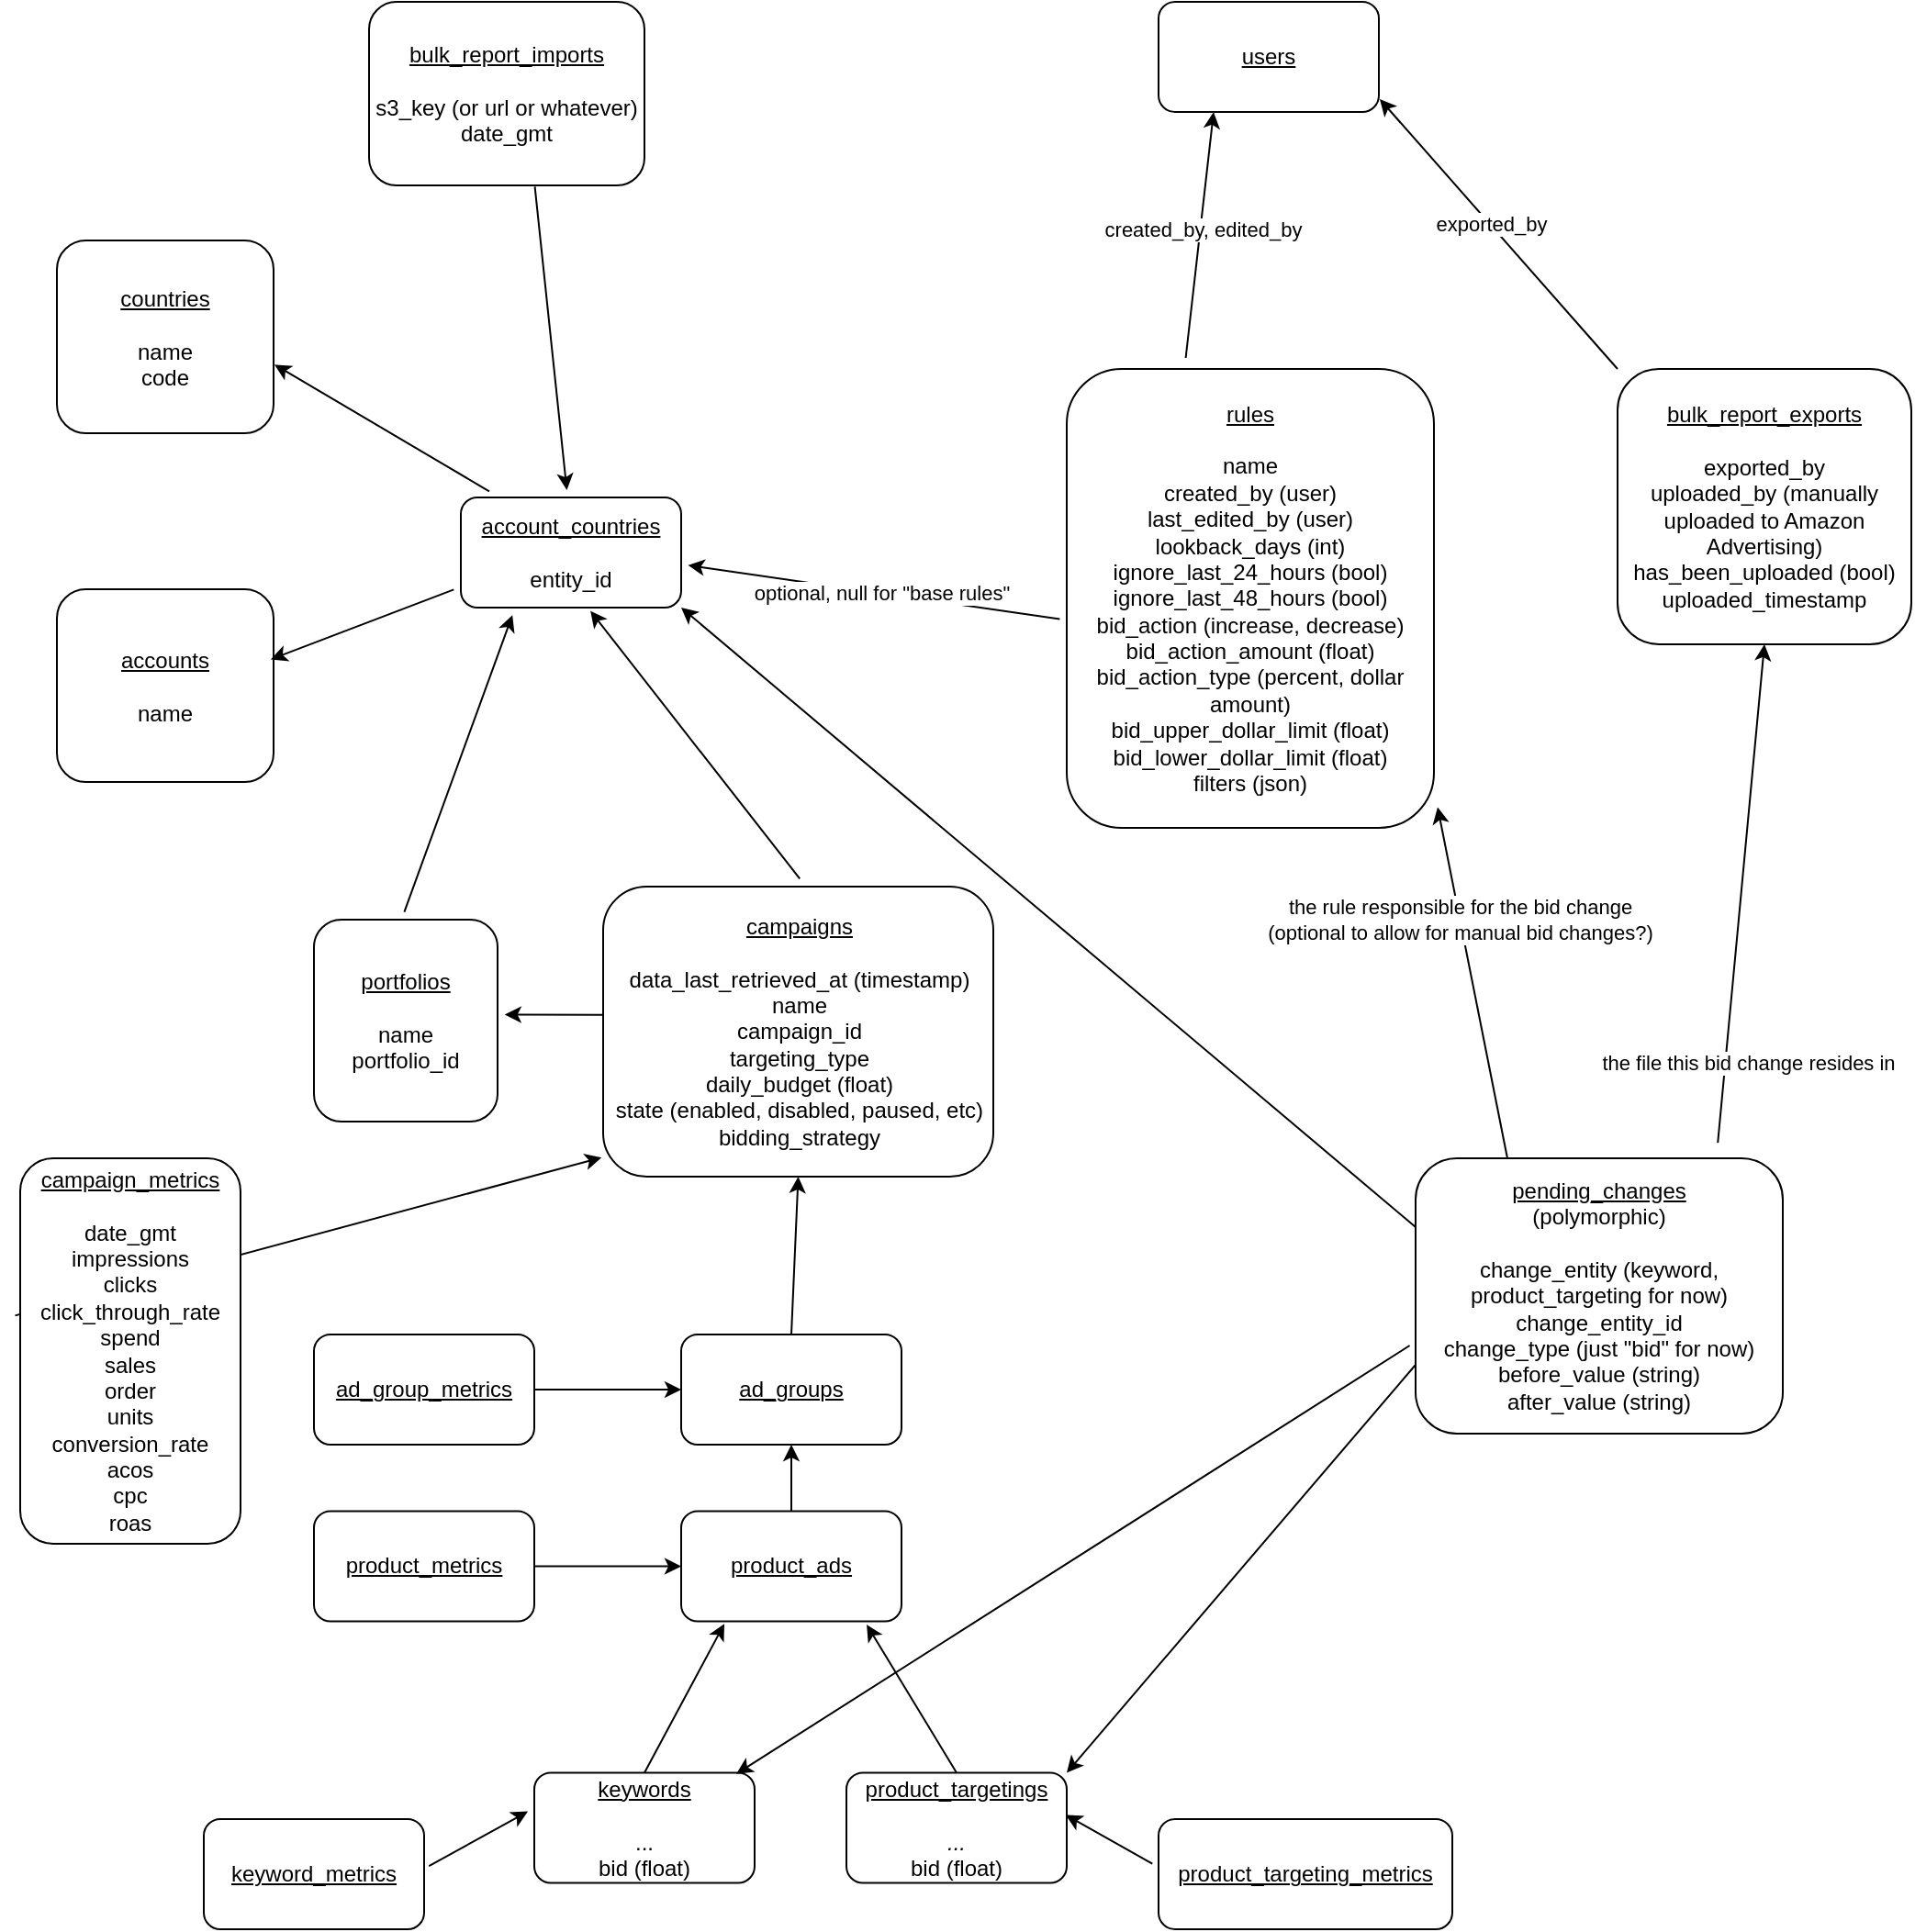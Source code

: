 <mxfile version="21.3.2" type="device">
  <diagram id="C5RBs43oDa-KdzZeNtuy" name="Page-1">
    <mxGraphModel dx="1202" dy="788" grid="1" gridSize="10" guides="1" tooltips="1" connect="1" arrows="1" fold="1" page="1" pageScale="1" pageWidth="1200" pageHeight="1600" math="0" shadow="0">
      <root>
        <mxCell id="WIyWlLk6GJQsqaUBKTNV-0" />
        <mxCell id="WIyWlLk6GJQsqaUBKTNV-1" parent="WIyWlLk6GJQsqaUBKTNV-0" />
        <mxCell id="C941HvQNo79cvWIylwDC-0" value="&lt;u&gt;account_countries&lt;br&gt;&lt;/u&gt;&lt;br&gt;entity_id" style="rounded=1;whiteSpace=wrap;html=1;" parent="WIyWlLk6GJQsqaUBKTNV-1" vertex="1">
          <mxGeometry x="300" y="590" width="120" height="60" as="geometry" />
        </mxCell>
        <mxCell id="C941HvQNo79cvWIylwDC-2" value="" style="endArrow=classic;html=1;rounded=0;entryX=1.031;entryY=0.615;entryDx=0;entryDy=0;entryPerimeter=0;exitX=-0.019;exitY=0.545;exitDx=0;exitDy=0;exitPerimeter=0;" parent="WIyWlLk6GJQsqaUBKTNV-1" source="C941HvQNo79cvWIylwDC-6" target="C941HvQNo79cvWIylwDC-0" edge="1">
          <mxGeometry width="50" height="50" relative="1" as="geometry">
            <mxPoint x="500.92" y="670.38" as="sourcePoint" />
            <mxPoint x="382" y="635" as="targetPoint" />
          </mxGeometry>
        </mxCell>
        <mxCell id="C941HvQNo79cvWIylwDC-13" value="optional, null for &quot;base rules&quot;" style="edgeLabel;html=1;align=center;verticalAlign=middle;resizable=0;points=[];" parent="C941HvQNo79cvWIylwDC-2" vertex="1" connectable="0">
          <mxGeometry x="-0.044" relative="1" as="geometry">
            <mxPoint as="offset" />
          </mxGeometry>
        </mxCell>
        <mxCell id="C941HvQNo79cvWIylwDC-3" value="&lt;u&gt;countries&lt;/u&gt;&lt;br&gt;&lt;br&gt;name&lt;br&gt;code" style="rounded=1;whiteSpace=wrap;html=1;" parent="WIyWlLk6GJQsqaUBKTNV-1" vertex="1">
          <mxGeometry x="80" y="450" width="118" height="105" as="geometry" />
        </mxCell>
        <mxCell id="C941HvQNo79cvWIylwDC-6" value="&lt;u&gt;rules&lt;/u&gt;&lt;br&gt;&lt;br&gt;name&lt;br&gt;created_by (user)&lt;br&gt;last_edited_by (user)&lt;br&gt;lookback_days (int)&lt;br&gt;ignore_last_24_hours (bool)&lt;br&gt;ignore_last_48_hours (bool)&lt;br&gt;bid_action (increase, decrease)&lt;br&gt;bid_action_amount (float)&lt;br&gt;bid_action_type (percent, dollar amount)&lt;br&gt;bid_upper_dollar_limit (float)&lt;br&gt;bid_lower_dollar_limit (float)&lt;br&gt;filters (json)" style="rounded=1;whiteSpace=wrap;html=1;" parent="WIyWlLk6GJQsqaUBKTNV-1" vertex="1">
          <mxGeometry x="630" y="520" width="200" height="250" as="geometry" />
        </mxCell>
        <mxCell id="C941HvQNo79cvWIylwDC-7" value="&lt;u&gt;users&lt;/u&gt;" style="rounded=1;whiteSpace=wrap;html=1;" parent="WIyWlLk6GJQsqaUBKTNV-1" vertex="1">
          <mxGeometry x="680" y="320" width="120" height="60" as="geometry" />
        </mxCell>
        <mxCell id="C941HvQNo79cvWIylwDC-8" value="" style="endArrow=classic;html=1;rounded=0;entryX=0.25;entryY=1;entryDx=0;entryDy=0;exitX=0.324;exitY=-0.024;exitDx=0;exitDy=0;exitPerimeter=0;" parent="WIyWlLk6GJQsqaUBKTNV-1" source="C941HvQNo79cvWIylwDC-6" target="C941HvQNo79cvWIylwDC-7" edge="1">
          <mxGeometry width="50" height="50" relative="1" as="geometry">
            <mxPoint x="792" y="765" as="sourcePoint" />
            <mxPoint x="792" y="695" as="targetPoint" />
          </mxGeometry>
        </mxCell>
        <mxCell id="C941HvQNo79cvWIylwDC-9" value="created_by, edited_by" style="edgeLabel;html=1;align=center;verticalAlign=middle;resizable=0;points=[];" parent="C941HvQNo79cvWIylwDC-8" vertex="1" connectable="0">
          <mxGeometry x="0.046" y="-1" relative="1" as="geometry">
            <mxPoint as="offset" />
          </mxGeometry>
        </mxCell>
        <mxCell id="C941HvQNo79cvWIylwDC-12" value="&lt;u&gt;bulk_report_imports&lt;br&gt;&lt;/u&gt;&lt;br&gt;s3_key (or url or whatever)&lt;br&gt;date_gmt" style="rounded=1;whiteSpace=wrap;html=1;" parent="WIyWlLk6GJQsqaUBKTNV-1" vertex="1">
          <mxGeometry x="250" y="320" width="150" height="100" as="geometry" />
        </mxCell>
        <mxCell id="C941HvQNo79cvWIylwDC-14" value="&lt;u&gt;bulk_report_exports&lt;/u&gt;&lt;br&gt;&lt;br&gt;exported_by&lt;br&gt;uploaded_by (manually uploaded to Amazon Advertising)&lt;br&gt;has_been_uploaded (bool)&lt;br&gt;uploaded_timestamp" style="rounded=1;whiteSpace=wrap;html=1;" parent="WIyWlLk6GJQsqaUBKTNV-1" vertex="1">
          <mxGeometry x="930" y="520" width="160" height="150" as="geometry" />
        </mxCell>
        <mxCell id="C941HvQNo79cvWIylwDC-17" value="" style="endArrow=classic;html=1;rounded=0;entryX=1.004;entryY=0.883;entryDx=0;entryDy=0;exitX=0;exitY=0;exitDx=0;exitDy=0;entryPerimeter=0;" parent="WIyWlLk6GJQsqaUBKTNV-1" source="C941HvQNo79cvWIylwDC-14" target="C941HvQNo79cvWIylwDC-7" edge="1">
          <mxGeometry width="50" height="50" relative="1" as="geometry">
            <mxPoint x="960" y="370" as="sourcePoint" />
            <mxPoint x="832" y="325" as="targetPoint" />
          </mxGeometry>
        </mxCell>
        <mxCell id="C941HvQNo79cvWIylwDC-18" value="exported_by" style="edgeLabel;html=1;align=center;verticalAlign=middle;resizable=0;points=[];" parent="C941HvQNo79cvWIylwDC-17" vertex="1" connectable="0">
          <mxGeometry x="0.074" relative="1" as="geometry">
            <mxPoint as="offset" />
          </mxGeometry>
        </mxCell>
        <mxCell id="C941HvQNo79cvWIylwDC-24" value="&lt;u&gt;pending_changes&lt;/u&gt;&lt;br&gt;(polymorphic)&lt;br&gt;&lt;br&gt;change_entity (keyword, product_targeting for now)&lt;br&gt;change_entity_id&lt;br&gt;change_type (just &quot;bid&quot; for now)&lt;br&gt;before_value (string)&lt;br&gt;after_value (string)" style="whiteSpace=wrap;html=1;rounded=1;" parent="WIyWlLk6GJQsqaUBKTNV-1" vertex="1">
          <mxGeometry x="820" y="950" width="200" height="150" as="geometry" />
        </mxCell>
        <mxCell id="C941HvQNo79cvWIylwDC-26" value="" style="endArrow=classic;html=1;rounded=0;exitX=0.823;exitY=-0.056;exitDx=0;exitDy=0;exitPerimeter=0;entryX=0.5;entryY=1;entryDx=0;entryDy=0;" parent="WIyWlLk6GJQsqaUBKTNV-1" source="C941HvQNo79cvWIylwDC-24" target="C941HvQNo79cvWIylwDC-14" edge="1">
          <mxGeometry width="50" height="50" relative="1" as="geometry">
            <mxPoint x="650" y="320" as="sourcePoint" />
            <mxPoint x="770" y="320" as="targetPoint" />
          </mxGeometry>
        </mxCell>
        <mxCell id="C941HvQNo79cvWIylwDC-29" value="the file this bid change resides in" style="edgeLabel;html=1;align=center;verticalAlign=middle;resizable=0;points=[];" parent="C941HvQNo79cvWIylwDC-26" vertex="1" connectable="0">
          <mxGeometry x="-0.228" relative="1" as="geometry">
            <mxPoint x="6" y="61" as="offset" />
          </mxGeometry>
        </mxCell>
        <mxCell id="C941HvQNo79cvWIylwDC-27" value="" style="endArrow=classic;html=1;rounded=0;exitX=0.25;exitY=0;exitDx=0;exitDy=0;entryX=1.01;entryY=0.955;entryDx=0;entryDy=0;entryPerimeter=0;" parent="WIyWlLk6GJQsqaUBKTNV-1" source="C941HvQNo79cvWIylwDC-24" target="C941HvQNo79cvWIylwDC-6" edge="1">
          <mxGeometry width="50" height="50" relative="1" as="geometry">
            <mxPoint x="580" y="450" as="sourcePoint" />
            <mxPoint x="630" y="400" as="targetPoint" />
          </mxGeometry>
        </mxCell>
        <mxCell id="C941HvQNo79cvWIylwDC-28" value="the rule responsible for the bid change&lt;br&gt;(optional to allow for manual bid changes?)" style="edgeLabel;html=1;align=center;verticalAlign=middle;resizable=0;points=[];" parent="C941HvQNo79cvWIylwDC-27" vertex="1" connectable="0">
          <mxGeometry x="0.085" y="-1" relative="1" as="geometry">
            <mxPoint x="-7" y="-26" as="offset" />
          </mxGeometry>
        </mxCell>
        <mxCell id="C941HvQNo79cvWIylwDC-32" value="" style="endArrow=classic;html=1;rounded=0;entryX=0.481;entryY=-0.067;entryDx=0;entryDy=0;entryPerimeter=0;exitX=0.602;exitY=1.007;exitDx=0;exitDy=0;exitPerimeter=0;" parent="WIyWlLk6GJQsqaUBKTNV-1" source="C941HvQNo79cvWIylwDC-12" target="C941HvQNo79cvWIylwDC-0" edge="1">
          <mxGeometry width="50" height="50" relative="1" as="geometry">
            <mxPoint x="340" y="510" as="sourcePoint" />
            <mxPoint x="390" y="460" as="targetPoint" />
          </mxGeometry>
        </mxCell>
        <mxCell id="wr4JOYPQw7pDmdIU0EW8-0" value="&lt;u&gt;campaigns&lt;/u&gt;&lt;br&gt;&lt;br&gt;data_last_retrieved_at (timestamp)&lt;br&gt;name&lt;br&gt;campaign_id&lt;br&gt;targeting_type&lt;br&gt;daily_budget (float)&lt;br&gt;state (enabled, disabled, paused, etc)&lt;br&gt;bidding_strategy" style="rounded=1;whiteSpace=wrap;html=1;" parent="WIyWlLk6GJQsqaUBKTNV-1" vertex="1">
          <mxGeometry x="377.5" y="802" width="212.5" height="158" as="geometry" />
        </mxCell>
        <mxCell id="wr4JOYPQw7pDmdIU0EW8-1" value="" style="endArrow=classic;html=1;rounded=0;exitX=0.504;exitY=-0.027;exitDx=0;exitDy=0;exitPerimeter=0;entryX=0.588;entryY=1.03;entryDx=0;entryDy=0;entryPerimeter=0;" parent="WIyWlLk6GJQsqaUBKTNV-1" source="wr4JOYPQw7pDmdIU0EW8-0" target="C941HvQNo79cvWIylwDC-0" edge="1">
          <mxGeometry width="50" height="50" relative="1" as="geometry">
            <mxPoint x="370" y="800" as="sourcePoint" />
            <mxPoint x="396" y="730" as="targetPoint" />
          </mxGeometry>
        </mxCell>
        <mxCell id="wr4JOYPQw7pDmdIU0EW8-4" value="&lt;u&gt;portfolios&lt;/u&gt;&lt;br&gt;&lt;br&gt;name&lt;br&gt;portfolio_id" style="rounded=1;whiteSpace=wrap;html=1;" parent="WIyWlLk6GJQsqaUBKTNV-1" vertex="1">
          <mxGeometry x="220" y="820" width="100" height="110" as="geometry" />
        </mxCell>
        <mxCell id="wr4JOYPQw7pDmdIU0EW8-5" value="" style="endArrow=classic;html=1;rounded=0;exitX=0;exitY=0.442;exitDx=0;exitDy=0;exitPerimeter=0;entryX=1.039;entryY=0.47;entryDx=0;entryDy=0;entryPerimeter=0;" parent="WIyWlLk6GJQsqaUBKTNV-1" source="wr4JOYPQw7pDmdIU0EW8-0" target="wr4JOYPQw7pDmdIU0EW8-4" edge="1">
          <mxGeometry width="50" height="50" relative="1" as="geometry">
            <mxPoint x="370" y="830" as="sourcePoint" />
            <mxPoint x="420" y="780" as="targetPoint" />
          </mxGeometry>
        </mxCell>
        <mxCell id="wr4JOYPQw7pDmdIU0EW8-6" value="" style="endArrow=classic;html=1;rounded=0;exitX=0.492;exitY=-0.038;exitDx=0;exitDy=0;exitPerimeter=0;entryX=0.234;entryY=1.068;entryDx=0;entryDy=0;entryPerimeter=0;" parent="WIyWlLk6GJQsqaUBKTNV-1" source="wr4JOYPQw7pDmdIU0EW8-4" target="C941HvQNo79cvWIylwDC-0" edge="1">
          <mxGeometry width="50" height="50" relative="1" as="geometry">
            <mxPoint x="300" y="780" as="sourcePoint" />
            <mxPoint x="350" y="730" as="targetPoint" />
          </mxGeometry>
        </mxCell>
        <mxCell id="wr4JOYPQw7pDmdIU0EW8-7" value="&lt;u&gt;ad_groups&lt;/u&gt;" style="rounded=1;whiteSpace=wrap;html=1;" parent="WIyWlLk6GJQsqaUBKTNV-1" vertex="1">
          <mxGeometry x="420" y="1046" width="120" height="60" as="geometry" />
        </mxCell>
        <mxCell id="wr4JOYPQw7pDmdIU0EW8-8" value="&lt;u&gt;keywords&lt;/u&gt;&lt;br&gt;&lt;br&gt;...&lt;br&gt;bid (float)" style="rounded=1;whiteSpace=wrap;html=1;" parent="WIyWlLk6GJQsqaUBKTNV-1" vertex="1">
          <mxGeometry x="340" y="1284.75" width="120" height="60" as="geometry" />
        </mxCell>
        <mxCell id="wr4JOYPQw7pDmdIU0EW8-9" value="&lt;u&gt;product_ads&lt;br&gt;&lt;/u&gt;" style="rounded=1;whiteSpace=wrap;html=1;" parent="WIyWlLk6GJQsqaUBKTNV-1" vertex="1">
          <mxGeometry x="420" y="1142.25" width="120" height="60" as="geometry" />
        </mxCell>
        <mxCell id="wr4JOYPQw7pDmdIU0EW8-10" value="&lt;u&gt;product_targetings&lt;/u&gt;&lt;br&gt;&lt;br&gt;&lt;i&gt;...&lt;br&gt;&lt;/i&gt;bid (float)" style="rounded=1;whiteSpace=wrap;html=1;" parent="WIyWlLk6GJQsqaUBKTNV-1" vertex="1">
          <mxGeometry x="510" y="1284.75" width="120" height="60" as="geometry" />
        </mxCell>
        <mxCell id="u1sBW_EU3_W6Uo1x1SjG-0" value="" style="endArrow=classic;html=1;rounded=0;exitX=0.5;exitY=0;exitDx=0;exitDy=0;entryX=0.5;entryY=1;entryDx=0;entryDy=0;" edge="1" parent="WIyWlLk6GJQsqaUBKTNV-1" source="wr4JOYPQw7pDmdIU0EW8-7" target="wr4JOYPQw7pDmdIU0EW8-0">
          <mxGeometry width="50" height="50" relative="1" as="geometry">
            <mxPoint x="570" y="990" as="sourcePoint" />
            <mxPoint x="620" y="940" as="targetPoint" />
          </mxGeometry>
        </mxCell>
        <mxCell id="u1sBW_EU3_W6Uo1x1SjG-1" value="" style="endArrow=classic;html=1;rounded=0;exitX=0.5;exitY=0;exitDx=0;exitDy=0;entryX=0.5;entryY=1;entryDx=0;entryDy=0;" edge="1" parent="WIyWlLk6GJQsqaUBKTNV-1" source="wr4JOYPQw7pDmdIU0EW8-9" target="wr4JOYPQw7pDmdIU0EW8-7">
          <mxGeometry width="50" height="50" relative="1" as="geometry">
            <mxPoint x="320" y="1149.75" as="sourcePoint" />
            <mxPoint x="370" y="1099.75" as="targetPoint" />
          </mxGeometry>
        </mxCell>
        <mxCell id="u1sBW_EU3_W6Uo1x1SjG-2" value="" style="endArrow=classic;html=1;rounded=0;entryX=0.196;entryY=1.022;entryDx=0;entryDy=0;entryPerimeter=0;exitX=0.5;exitY=0;exitDx=0;exitDy=0;" edge="1" parent="WIyWlLk6GJQsqaUBKTNV-1" source="wr4JOYPQw7pDmdIU0EW8-8" target="wr4JOYPQw7pDmdIU0EW8-9">
          <mxGeometry width="50" height="50" relative="1" as="geometry">
            <mxPoint x="260" y="1281.75" as="sourcePoint" />
            <mxPoint x="310" y="1231.75" as="targetPoint" />
          </mxGeometry>
        </mxCell>
        <mxCell id="u1sBW_EU3_W6Uo1x1SjG-3" value="" style="endArrow=classic;html=1;rounded=0;entryX=0.842;entryY=1.03;entryDx=0;entryDy=0;entryPerimeter=0;exitX=0.5;exitY=0;exitDx=0;exitDy=0;" edge="1" parent="WIyWlLk6GJQsqaUBKTNV-1" source="wr4JOYPQw7pDmdIU0EW8-10" target="wr4JOYPQw7pDmdIU0EW8-9">
          <mxGeometry width="50" height="50" relative="1" as="geometry">
            <mxPoint x="510" y="1281.75" as="sourcePoint" />
            <mxPoint x="560" y="1231.75" as="targetPoint" />
          </mxGeometry>
        </mxCell>
        <mxCell id="u1sBW_EU3_W6Uo1x1SjG-5" value="" style="endArrow=classic;html=1;rounded=0;exitX=-0.023;exitY=0.408;exitDx=0;exitDy=0;exitPerimeter=0;entryX=-0.004;entryY=0.934;entryDx=0;entryDy=0;entryPerimeter=0;" edge="1" parent="WIyWlLk6GJQsqaUBKTNV-1" source="u1sBW_EU3_W6Uo1x1SjG-4" target="wr4JOYPQw7pDmdIU0EW8-0">
          <mxGeometry width="50" height="50" relative="1" as="geometry">
            <mxPoint x="820" y="922" as="sourcePoint" />
            <mxPoint x="870" y="872" as="targetPoint" />
          </mxGeometry>
        </mxCell>
        <mxCell id="u1sBW_EU3_W6Uo1x1SjG-6" value="&lt;u&gt;ad_group_metrics&lt;/u&gt;" style="rounded=1;whiteSpace=wrap;html=1;" vertex="1" parent="WIyWlLk6GJQsqaUBKTNV-1">
          <mxGeometry x="220" y="1046" width="120" height="60" as="geometry" />
        </mxCell>
        <mxCell id="u1sBW_EU3_W6Uo1x1SjG-7" value="&lt;u&gt;product_metrics&lt;/u&gt;" style="rounded=1;whiteSpace=wrap;html=1;" vertex="1" parent="WIyWlLk6GJQsqaUBKTNV-1">
          <mxGeometry x="220" y="1142.25" width="120" height="60" as="geometry" />
        </mxCell>
        <mxCell id="u1sBW_EU3_W6Uo1x1SjG-8" value="&lt;u&gt;product_targeting_metrics&lt;br&gt;&lt;/u&gt;" style="rounded=1;whiteSpace=wrap;html=1;" vertex="1" parent="WIyWlLk6GJQsqaUBKTNV-1">
          <mxGeometry x="680" y="1310" width="160" height="60" as="geometry" />
        </mxCell>
        <mxCell id="u1sBW_EU3_W6Uo1x1SjG-20" value="" style="endArrow=classic;html=1;rounded=0;exitX=0;exitY=0.25;exitDx=0;exitDy=0;entryX=1;entryY=1;entryDx=0;entryDy=0;" edge="1" parent="WIyWlLk6GJQsqaUBKTNV-1" source="C941HvQNo79cvWIylwDC-24" target="C941HvQNo79cvWIylwDC-0">
          <mxGeometry width="50" height="50" relative="1" as="geometry">
            <mxPoint x="810" y="1060" as="sourcePoint" />
            <mxPoint x="860" y="1010" as="targetPoint" />
          </mxGeometry>
        </mxCell>
        <mxCell id="u1sBW_EU3_W6Uo1x1SjG-4" value="&lt;u&gt;campaign_metrics&lt;/u&gt;&lt;br&gt;&lt;br&gt;date_gmt&lt;br&gt;impressions&lt;br&gt;clicks&lt;br&gt;click_through_rate&lt;br&gt;spend&lt;br&gt;sales&lt;br&gt;order&lt;br&gt;units&lt;br&gt;conversion_rate&lt;br&gt;acos&lt;br&gt;cpc&lt;br&gt;roas" style="rounded=1;whiteSpace=wrap;html=1;" vertex="1" parent="WIyWlLk6GJQsqaUBKTNV-1">
          <mxGeometry x="60" y="950" width="120" height="210" as="geometry" />
        </mxCell>
        <mxCell id="u1sBW_EU3_W6Uo1x1SjG-9" value="&lt;u&gt;keyword_metrics&lt;/u&gt;" style="rounded=1;whiteSpace=wrap;html=1;" vertex="1" parent="WIyWlLk6GJQsqaUBKTNV-1">
          <mxGeometry x="160" y="1310" width="120" height="60" as="geometry" />
        </mxCell>
        <mxCell id="u1sBW_EU3_W6Uo1x1SjG-10" value="" style="endArrow=classic;html=1;rounded=0;exitX=1;exitY=0.5;exitDx=0;exitDy=0;entryX=0;entryY=0.5;entryDx=0;entryDy=0;" edge="1" parent="WIyWlLk6GJQsqaUBKTNV-1" source="u1sBW_EU3_W6Uo1x1SjG-7" target="wr4JOYPQw7pDmdIU0EW8-9">
          <mxGeometry width="50" height="50" relative="1" as="geometry">
            <mxPoint x="150" y="1210" as="sourcePoint" />
            <mxPoint x="390" y="1140" as="targetPoint" />
          </mxGeometry>
        </mxCell>
        <mxCell id="u1sBW_EU3_W6Uo1x1SjG-11" value="" style="endArrow=classic;html=1;rounded=0;exitX=1;exitY=0.5;exitDx=0;exitDy=0;entryX=0;entryY=0.5;entryDx=0;entryDy=0;" edge="1" parent="WIyWlLk6GJQsqaUBKTNV-1" source="u1sBW_EU3_W6Uo1x1SjG-6" target="wr4JOYPQw7pDmdIU0EW8-7">
          <mxGeometry width="50" height="50" relative="1" as="geometry">
            <mxPoint x="580" y="1070" as="sourcePoint" />
            <mxPoint x="320" y="1120" as="targetPoint" />
          </mxGeometry>
        </mxCell>
        <mxCell id="u1sBW_EU3_W6Uo1x1SjG-12" value="" style="endArrow=classic;html=1;rounded=0;exitX=1.022;exitY=0.426;exitDx=0;exitDy=0;exitPerimeter=0;entryX=-0.029;entryY=0.351;entryDx=0;entryDy=0;entryPerimeter=0;" edge="1" parent="WIyWlLk6GJQsqaUBKTNV-1" source="u1sBW_EU3_W6Uo1x1SjG-9" target="wr4JOYPQw7pDmdIU0EW8-8">
          <mxGeometry width="50" height="50" relative="1" as="geometry">
            <mxPoint x="160" y="1220" as="sourcePoint" />
            <mxPoint x="210" y="1170" as="targetPoint" />
          </mxGeometry>
        </mxCell>
        <mxCell id="u1sBW_EU3_W6Uo1x1SjG-13" value="" style="endArrow=classic;html=1;rounded=0;exitX=-0.021;exitY=0.405;exitDx=0;exitDy=0;exitPerimeter=0;entryX=0.995;entryY=0.383;entryDx=0;entryDy=0;entryPerimeter=0;" edge="1" parent="WIyWlLk6GJQsqaUBKTNV-1" source="u1sBW_EU3_W6Uo1x1SjG-8" target="wr4JOYPQw7pDmdIU0EW8-10">
          <mxGeometry width="50" height="50" relative="1" as="geometry">
            <mxPoint x="170" y="1230" as="sourcePoint" />
            <mxPoint x="220" y="1180" as="targetPoint" />
          </mxGeometry>
        </mxCell>
        <mxCell id="u1sBW_EU3_W6Uo1x1SjG-14" value="&lt;u&gt;accounts&lt;/u&gt;&lt;br&gt;&lt;br&gt;name" style="rounded=1;whiteSpace=wrap;html=1;" vertex="1" parent="WIyWlLk6GJQsqaUBKTNV-1">
          <mxGeometry x="80" y="640" width="118" height="105" as="geometry" />
        </mxCell>
        <mxCell id="u1sBW_EU3_W6Uo1x1SjG-15" value="" style="endArrow=classic;html=1;rounded=0;exitX=0.129;exitY=-0.056;exitDx=0;exitDy=0;exitPerimeter=0;entryX=1.004;entryY=0.644;entryDx=0;entryDy=0;entryPerimeter=0;" edge="1" parent="WIyWlLk6GJQsqaUBKTNV-1" source="C941HvQNo79cvWIylwDC-0" target="C941HvQNo79cvWIylwDC-3">
          <mxGeometry width="50" height="50" relative="1" as="geometry">
            <mxPoint x="250" y="560" as="sourcePoint" />
            <mxPoint x="300" y="510" as="targetPoint" />
          </mxGeometry>
        </mxCell>
        <mxCell id="u1sBW_EU3_W6Uo1x1SjG-16" value="" style="endArrow=classic;html=1;rounded=0;entryX=0.987;entryY=0.364;entryDx=0;entryDy=0;entryPerimeter=0;exitX=-0.032;exitY=0.836;exitDx=0;exitDy=0;exitPerimeter=0;" edge="1" parent="WIyWlLk6GJQsqaUBKTNV-1" source="C941HvQNo79cvWIylwDC-0" target="u1sBW_EU3_W6Uo1x1SjG-14">
          <mxGeometry width="50" height="50" relative="1" as="geometry">
            <mxPoint x="230" y="730" as="sourcePoint" />
            <mxPoint x="280" y="680" as="targetPoint" />
          </mxGeometry>
        </mxCell>
        <mxCell id="u1sBW_EU3_W6Uo1x1SjG-18" value="" style="endArrow=classic;html=1;rounded=0;exitX=0;exitY=0.75;exitDx=0;exitDy=0;entryX=1;entryY=0;entryDx=0;entryDy=0;" edge="1" parent="WIyWlLk6GJQsqaUBKTNV-1" source="C941HvQNo79cvWIylwDC-24" target="wr4JOYPQw7pDmdIU0EW8-10">
          <mxGeometry width="50" height="50" relative="1" as="geometry">
            <mxPoint x="670" y="1110" as="sourcePoint" />
            <mxPoint x="660" y="1150" as="targetPoint" />
          </mxGeometry>
        </mxCell>
        <mxCell id="u1sBW_EU3_W6Uo1x1SjG-19" value="" style="endArrow=classic;html=1;rounded=0;exitX=-0.016;exitY=0.68;exitDx=0;exitDy=0;exitPerimeter=0;entryX=0.917;entryY=0.01;entryDx=0;entryDy=0;entryPerimeter=0;" edge="1" parent="WIyWlLk6GJQsqaUBKTNV-1" source="C941HvQNo79cvWIylwDC-24" target="wr4JOYPQw7pDmdIU0EW8-8">
          <mxGeometry width="50" height="50" relative="1" as="geometry">
            <mxPoint x="650" y="1120" as="sourcePoint" />
            <mxPoint x="700" y="1070" as="targetPoint" />
          </mxGeometry>
        </mxCell>
      </root>
    </mxGraphModel>
  </diagram>
</mxfile>
